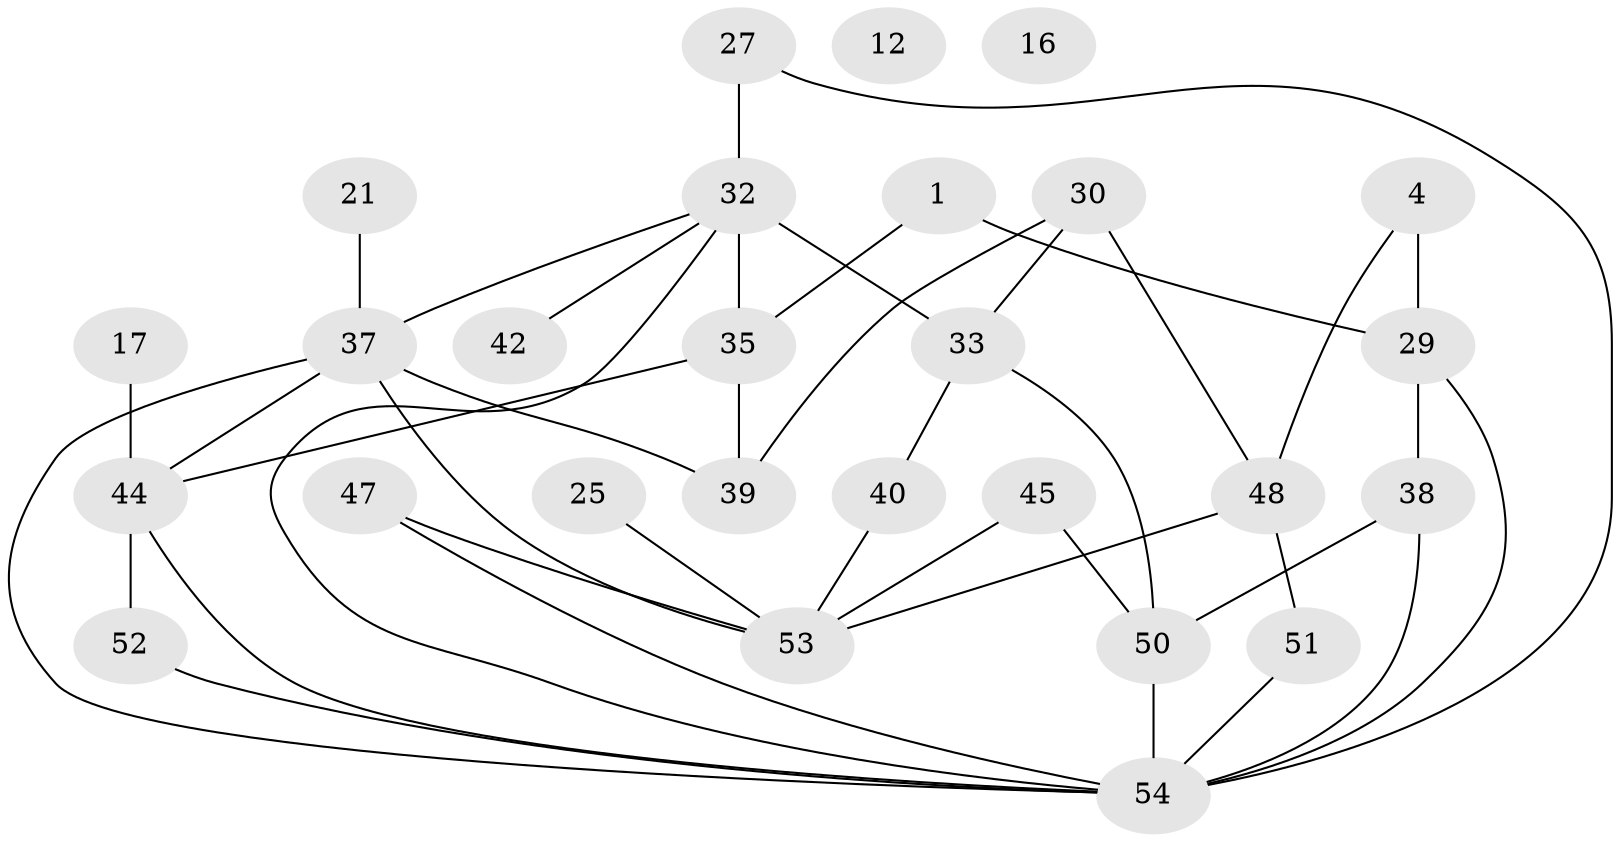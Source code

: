 // original degree distribution, {3: 0.2962962962962963, 6: 0.05555555555555555, 1: 0.12962962962962962, 4: 0.16666666666666666, 2: 0.16666666666666666, 0: 0.037037037037037035, 5: 0.12962962962962962, 8: 0.018518518518518517}
// Generated by graph-tools (version 1.1) at 2025/43/03/04/25 21:43:07]
// undirected, 27 vertices, 41 edges
graph export_dot {
graph [start="1"]
  node [color=gray90,style=filled];
  1;
  4;
  12;
  16;
  17;
  21;
  25;
  27;
  29 [super="+24"];
  30;
  32 [super="+2"];
  33 [super="+7"];
  35 [super="+6+10+11+14"];
  37 [super="+31"];
  38 [super="+28"];
  39;
  40;
  42;
  44 [super="+26"];
  45;
  47;
  48 [super="+23+46"];
  50 [super="+34"];
  51 [super="+3"];
  52 [super="+20"];
  53 [super="+8+13+36"];
  54 [super="+41+49"];
  1 -- 29 [weight=2];
  1 -- 35;
  4 -- 29 [weight=2];
  4 -- 48;
  17 -- 44;
  21 -- 37;
  25 -- 53;
  27 -- 32 [weight=2];
  27 -- 54;
  29 -- 38 [weight=2];
  29 -- 54 [weight=2];
  30 -- 39;
  30 -- 33;
  30 -- 48;
  32 -- 33 [weight=3];
  32 -- 42;
  32 -- 37 [weight=2];
  32 -- 54;
  32 -- 35;
  33 -- 40;
  33 -- 50 [weight=2];
  35 -- 44;
  35 -- 39;
  37 -- 39 [weight=2];
  37 -- 44 [weight=2];
  37 -- 53 [weight=2];
  37 -- 54;
  38 -- 50 [weight=3];
  38 -- 54;
  40 -- 53;
  44 -- 52;
  44 -- 54;
  45 -- 50;
  45 -- 53;
  47 -- 53;
  47 -- 54;
  48 -- 53 [weight=2];
  48 -- 51;
  50 -- 54 [weight=2];
  51 -- 54;
  52 -- 54;
}
